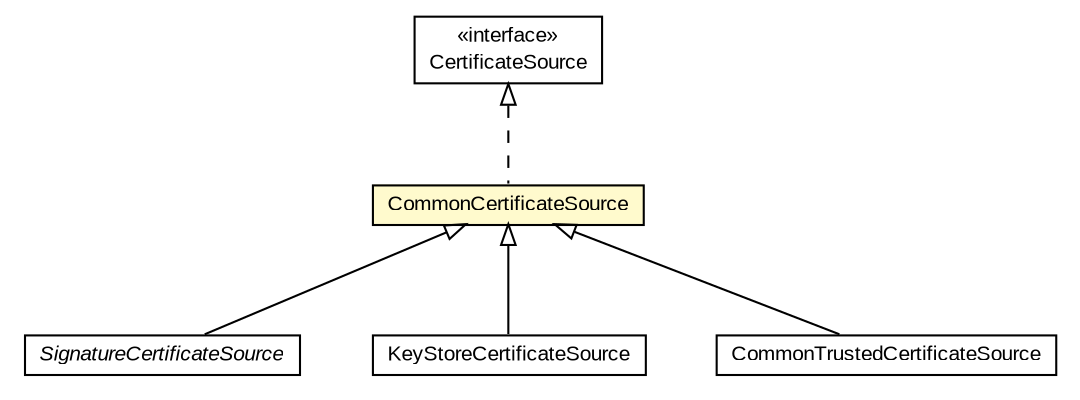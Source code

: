 #!/usr/local/bin/dot
#
# Class diagram 
# Generated by UMLGraph version R5_6-24-gf6e263 (http://www.umlgraph.org/)
#

digraph G {
	edge [fontname="arial",fontsize=10,labelfontname="arial",labelfontsize=10];
	node [fontname="arial",fontsize=10,shape=plaintext];
	nodesep=0.25;
	ranksep=0.5;
	// eu.europa.esig.dss.x509.SignatureCertificateSource
	c263911 [label=<<table title="eu.europa.esig.dss.x509.SignatureCertificateSource" border="0" cellborder="1" cellspacing="0" cellpadding="2" port="p" href="./SignatureCertificateSource.html">
		<tr><td><table border="0" cellspacing="0" cellpadding="1">
<tr><td align="center" balign="center"><font face="arial italic"> SignatureCertificateSource </font></td></tr>
		</table></td></tr>
		</table>>, URL="./SignatureCertificateSource.html", fontname="arial", fontcolor="black", fontsize=10.0];
	// eu.europa.esig.dss.x509.KeyStoreCertificateSource
	c263914 [label=<<table title="eu.europa.esig.dss.x509.KeyStoreCertificateSource" border="0" cellborder="1" cellspacing="0" cellpadding="2" port="p" href="./KeyStoreCertificateSource.html">
		<tr><td><table border="0" cellspacing="0" cellpadding="1">
<tr><td align="center" balign="center"> KeyStoreCertificateSource </td></tr>
		</table></td></tr>
		</table>>, URL="./KeyStoreCertificateSource.html", fontname="arial", fontcolor="black", fontsize=10.0];
	// eu.europa.esig.dss.x509.CommonTrustedCertificateSource
	c263915 [label=<<table title="eu.europa.esig.dss.x509.CommonTrustedCertificateSource" border="0" cellborder="1" cellspacing="0" cellpadding="2" port="p" href="./CommonTrustedCertificateSource.html">
		<tr><td><table border="0" cellspacing="0" cellpadding="1">
<tr><td align="center" balign="center"> CommonTrustedCertificateSource </td></tr>
		</table></td></tr>
		</table>>, URL="./CommonTrustedCertificateSource.html", fontname="arial", fontcolor="black", fontsize=10.0];
	// eu.europa.esig.dss.x509.CommonCertificateSource
	c263916 [label=<<table title="eu.europa.esig.dss.x509.CommonCertificateSource" border="0" cellborder="1" cellspacing="0" cellpadding="2" port="p" bgcolor="lemonChiffon" href="./CommonCertificateSource.html">
		<tr><td><table border="0" cellspacing="0" cellpadding="1">
<tr><td align="center" balign="center"> CommonCertificateSource </td></tr>
		</table></td></tr>
		</table>>, URL="./CommonCertificateSource.html", fontname="arial", fontcolor="black", fontsize=10.0];
	// eu.europa.esig.dss.x509.CertificateSource
	c263917 [label=<<table title="eu.europa.esig.dss.x509.CertificateSource" border="0" cellborder="1" cellspacing="0" cellpadding="2" port="p" href="./CertificateSource.html">
		<tr><td><table border="0" cellspacing="0" cellpadding="1">
<tr><td align="center" balign="center"> &#171;interface&#187; </td></tr>
<tr><td align="center" balign="center"> CertificateSource </td></tr>
		</table></td></tr>
		</table>>, URL="./CertificateSource.html", fontname="arial", fontcolor="black", fontsize=10.0];
	//eu.europa.esig.dss.x509.SignatureCertificateSource extends eu.europa.esig.dss.x509.CommonCertificateSource
	c263916:p -> c263911:p [dir=back,arrowtail=empty];
	//eu.europa.esig.dss.x509.KeyStoreCertificateSource extends eu.europa.esig.dss.x509.CommonCertificateSource
	c263916:p -> c263914:p [dir=back,arrowtail=empty];
	//eu.europa.esig.dss.x509.CommonTrustedCertificateSource extends eu.europa.esig.dss.x509.CommonCertificateSource
	c263916:p -> c263915:p [dir=back,arrowtail=empty];
	//eu.europa.esig.dss.x509.CommonCertificateSource implements eu.europa.esig.dss.x509.CertificateSource
	c263917:p -> c263916:p [dir=back,arrowtail=empty,style=dashed];
}

